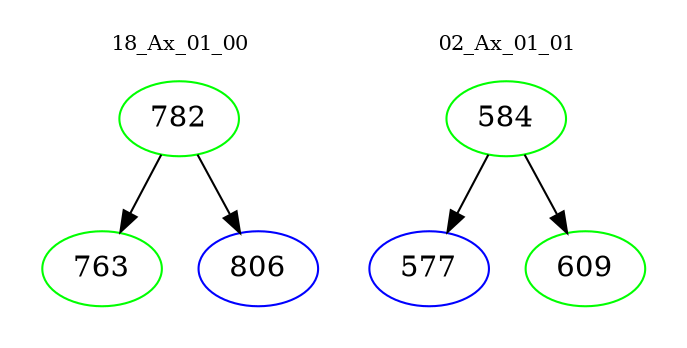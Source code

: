 digraph{
subgraph cluster_0 {
color = white
label = "18_Ax_01_00";
fontsize=10;
T0_782 [label="782", color="green"]
T0_782 -> T0_763 [color="black"]
T0_763 [label="763", color="green"]
T0_782 -> T0_806 [color="black"]
T0_806 [label="806", color="blue"]
}
subgraph cluster_1 {
color = white
label = "02_Ax_01_01";
fontsize=10;
T1_584 [label="584", color="green"]
T1_584 -> T1_577 [color="black"]
T1_577 [label="577", color="blue"]
T1_584 -> T1_609 [color="black"]
T1_609 [label="609", color="green"]
}
}
